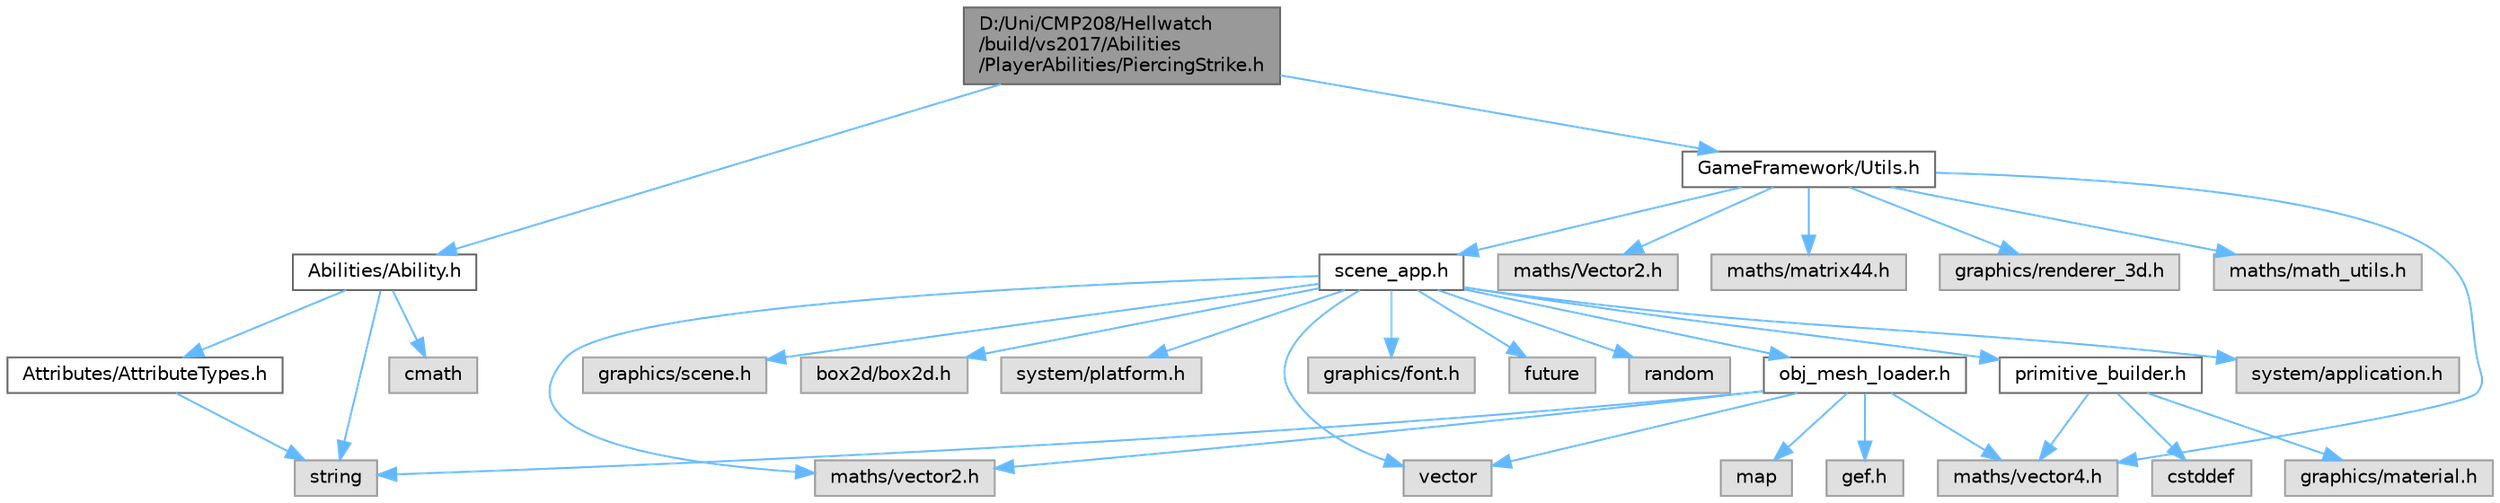 digraph "D:/Uni/CMP208/Hellwatch/build/vs2017/Abilities/PlayerAbilities/PiercingStrike.h"
{
 // LATEX_PDF_SIZE
  bgcolor="transparent";
  edge [fontname=Helvetica,fontsize=10,labelfontname=Helvetica,labelfontsize=10];
  node [fontname=Helvetica,fontsize=10,shape=box,height=0.2,width=0.4];
  Node1 [label="D:/Uni/CMP208/Hellwatch\l/build/vs2017/Abilities\l/PlayerAbilities/PiercingStrike.h",height=0.2,width=0.4,color="gray40", fillcolor="grey60", style="filled", fontcolor="black",tooltip=" "];
  Node1 -> Node2 [color="steelblue1",style="solid"];
  Node2 [label="Abilities/Ability.h",height=0.2,width=0.4,color="grey40", fillcolor="white", style="filled",URL="$_ability_8h.html",tooltip=" "];
  Node2 -> Node3 [color="steelblue1",style="solid"];
  Node3 [label="string",height=0.2,width=0.4,color="grey60", fillcolor="#E0E0E0", style="filled",tooltip=" "];
  Node2 -> Node4 [color="steelblue1",style="solid"];
  Node4 [label="cmath",height=0.2,width=0.4,color="grey60", fillcolor="#E0E0E0", style="filled",tooltip=" "];
  Node2 -> Node5 [color="steelblue1",style="solid"];
  Node5 [label="Attributes/AttributeTypes.h",height=0.2,width=0.4,color="grey40", fillcolor="white", style="filled",URL="$_attribute_types_8h.html",tooltip=" "];
  Node5 -> Node3 [color="steelblue1",style="solid"];
  Node1 -> Node6 [color="steelblue1",style="solid"];
  Node6 [label="GameFramework/Utils.h",height=0.2,width=0.4,color="grey40", fillcolor="white", style="filled",URL="$_utils_8h.html",tooltip=" "];
  Node6 -> Node7 [color="steelblue1",style="solid"];
  Node7 [label="maths/Vector2.h",height=0.2,width=0.4,color="grey60", fillcolor="#E0E0E0", style="filled",tooltip=" "];
  Node6 -> Node8 [color="steelblue1",style="solid"];
  Node8 [label="maths/vector4.h",height=0.2,width=0.4,color="grey60", fillcolor="#E0E0E0", style="filled",tooltip=" "];
  Node6 -> Node9 [color="steelblue1",style="solid"];
  Node9 [label="maths/matrix44.h",height=0.2,width=0.4,color="grey60", fillcolor="#E0E0E0", style="filled",tooltip=" "];
  Node6 -> Node10 [color="steelblue1",style="solid"];
  Node10 [label="graphics/renderer_3d.h",height=0.2,width=0.4,color="grey60", fillcolor="#E0E0E0", style="filled",tooltip=" "];
  Node6 -> Node11 [color="steelblue1",style="solid"];
  Node11 [label="scene_app.h",height=0.2,width=0.4,color="grey40", fillcolor="white", style="filled",URL="$scene__app_8h.html",tooltip=" "];
  Node11 -> Node12 [color="steelblue1",style="solid"];
  Node12 [label="system/application.h",height=0.2,width=0.4,color="grey60", fillcolor="#E0E0E0", style="filled",tooltip=" "];
  Node11 -> Node13 [color="steelblue1",style="solid"];
  Node13 [label="maths/vector2.h",height=0.2,width=0.4,color="grey60", fillcolor="#E0E0E0", style="filled",tooltip=" "];
  Node11 -> Node14 [color="steelblue1",style="solid"];
  Node14 [label="primitive_builder.h",height=0.2,width=0.4,color="grey40", fillcolor="white", style="filled",URL="$primitive__builder_8h.html",tooltip=" "];
  Node14 -> Node8 [color="steelblue1",style="solid"];
  Node14 -> Node15 [color="steelblue1",style="solid"];
  Node15 [label="graphics/material.h",height=0.2,width=0.4,color="grey60", fillcolor="#E0E0E0", style="filled",tooltip=" "];
  Node14 -> Node16 [color="steelblue1",style="solid"];
  Node16 [label="cstddef",height=0.2,width=0.4,color="grey60", fillcolor="#E0E0E0", style="filled",tooltip=" "];
  Node11 -> Node17 [color="steelblue1",style="solid"];
  Node17 [label="graphics/scene.h",height=0.2,width=0.4,color="grey60", fillcolor="#E0E0E0", style="filled",tooltip=" "];
  Node11 -> Node18 [color="steelblue1",style="solid"];
  Node18 [label="box2d/box2d.h",height=0.2,width=0.4,color="grey60", fillcolor="#E0E0E0", style="filled",tooltip=" "];
  Node11 -> Node19 [color="steelblue1",style="solid"];
  Node19 [label="system/platform.h",height=0.2,width=0.4,color="grey60", fillcolor="#E0E0E0", style="filled",tooltip=" "];
  Node11 -> Node20 [color="steelblue1",style="solid"];
  Node20 [label="obj_mesh_loader.h",height=0.2,width=0.4,color="grey40", fillcolor="white", style="filled",URL="$obj__mesh__loader_8h.html",tooltip=" "];
  Node20 -> Node21 [color="steelblue1",style="solid"];
  Node21 [label="gef.h",height=0.2,width=0.4,color="grey60", fillcolor="#E0E0E0", style="filled",tooltip=" "];
  Node20 -> Node22 [color="steelblue1",style="solid"];
  Node22 [label="map",height=0.2,width=0.4,color="grey60", fillcolor="#E0E0E0", style="filled",tooltip=" "];
  Node20 -> Node3 [color="steelblue1",style="solid"];
  Node20 -> Node23 [color="steelblue1",style="solid"];
  Node23 [label="vector",height=0.2,width=0.4,color="grey60", fillcolor="#E0E0E0", style="filled",tooltip=" "];
  Node20 -> Node8 [color="steelblue1",style="solid"];
  Node20 -> Node13 [color="steelblue1",style="solid"];
  Node11 -> Node24 [color="steelblue1",style="solid"];
  Node24 [label="graphics/font.h",height=0.2,width=0.4,color="grey60", fillcolor="#E0E0E0", style="filled",tooltip=" "];
  Node11 -> Node23 [color="steelblue1",style="solid"];
  Node11 -> Node25 [color="steelblue1",style="solid"];
  Node25 [label="future",height=0.2,width=0.4,color="grey60", fillcolor="#E0E0E0", style="filled",tooltip=" "];
  Node11 -> Node26 [color="steelblue1",style="solid"];
  Node26 [label="random",height=0.2,width=0.4,color="grey60", fillcolor="#E0E0E0", style="filled",tooltip=" "];
  Node6 -> Node27 [color="steelblue1",style="solid"];
  Node27 [label="maths/math_utils.h",height=0.2,width=0.4,color="grey60", fillcolor="#E0E0E0", style="filled",tooltip=" "];
}
